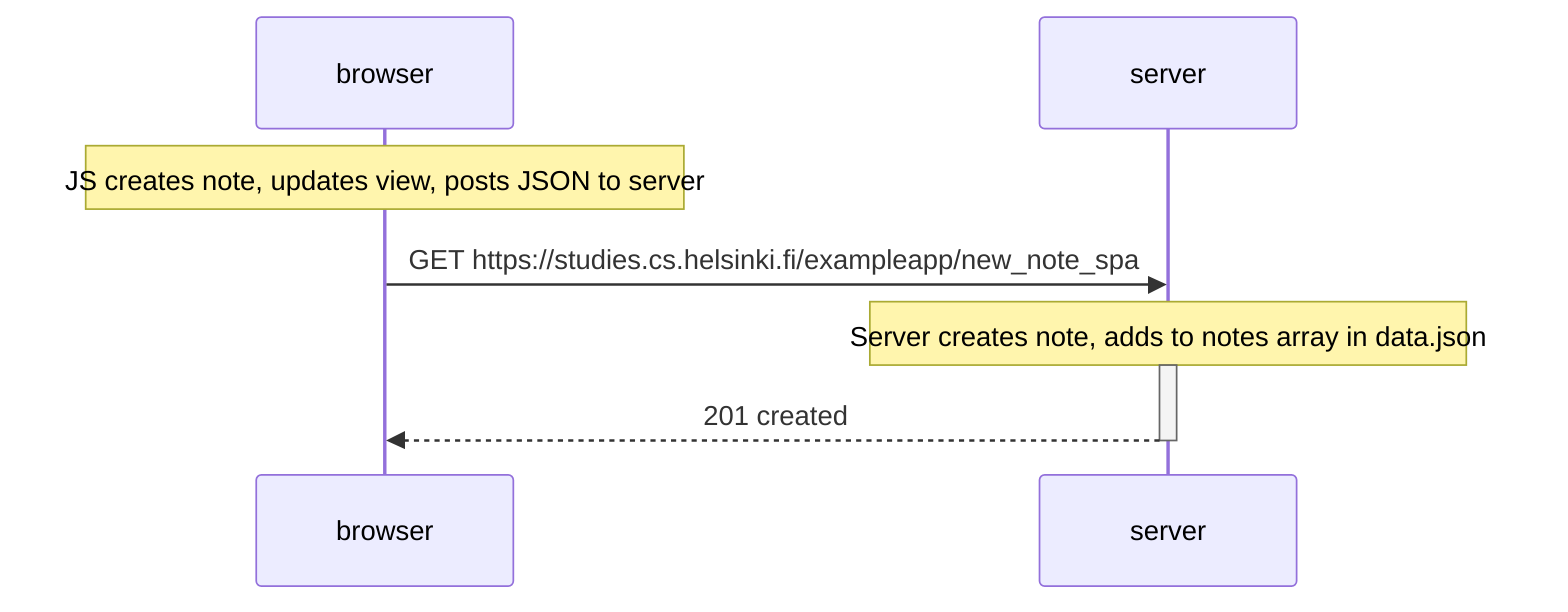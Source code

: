 sequenceDiagram

participant browser
participant server

note over browser: JS creates note, updates view, posts JSON to server

browser->>server: GET https://studies.cs.helsinki.fi/exampleapp/new_note_spa

note over server: Server creates note, adds to notes array in data.json

activate server
server-->>browser: 201 created
deactivate server